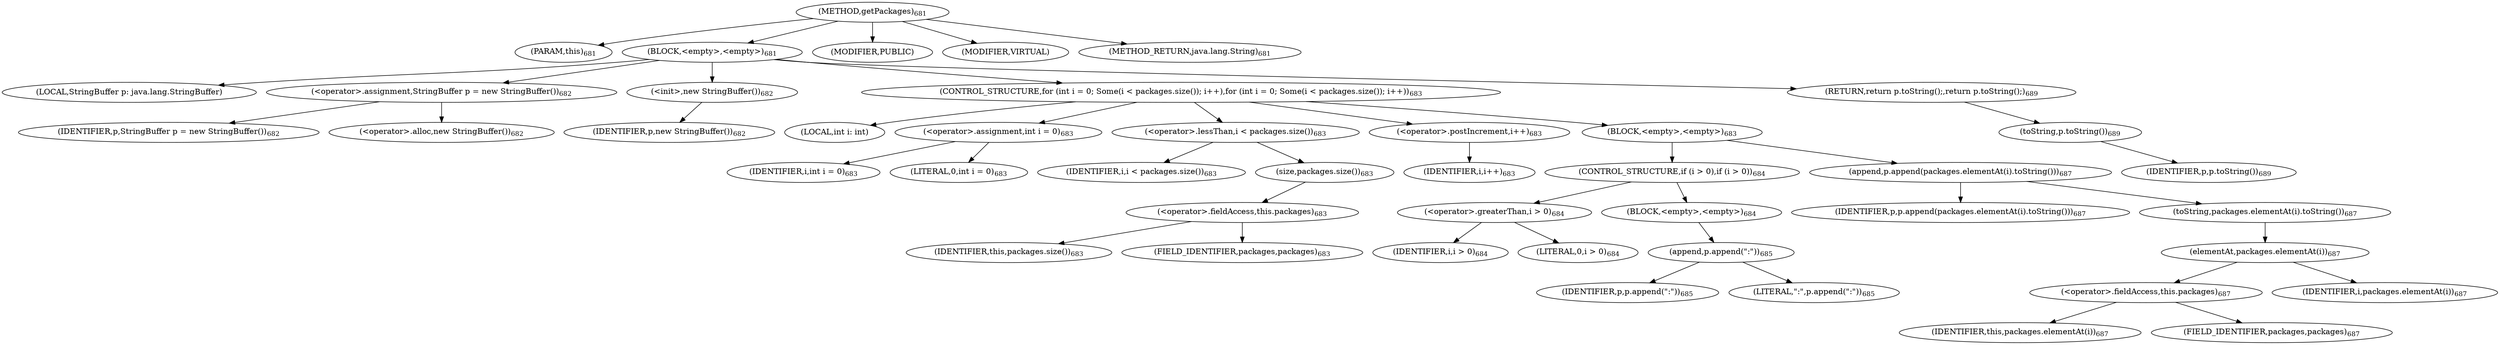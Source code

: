 digraph "getPackages" {  
"2203" [label = <(METHOD,getPackages)<SUB>681</SUB>> ]
"2204" [label = <(PARAM,this)<SUB>681</SUB>> ]
"2205" [label = <(BLOCK,&lt;empty&gt;,&lt;empty&gt;)<SUB>681</SUB>> ]
"228" [label = <(LOCAL,StringBuffer p: java.lang.StringBuffer)> ]
"2206" [label = <(&lt;operator&gt;.assignment,StringBuffer p = new StringBuffer())<SUB>682</SUB>> ]
"2207" [label = <(IDENTIFIER,p,StringBuffer p = new StringBuffer())<SUB>682</SUB>> ]
"2208" [label = <(&lt;operator&gt;.alloc,new StringBuffer())<SUB>682</SUB>> ]
"2209" [label = <(&lt;init&gt;,new StringBuffer())<SUB>682</SUB>> ]
"227" [label = <(IDENTIFIER,p,new StringBuffer())<SUB>682</SUB>> ]
"2210" [label = <(CONTROL_STRUCTURE,for (int i = 0; Some(i &lt; packages.size()); i++),for (int i = 0; Some(i &lt; packages.size()); i++))<SUB>683</SUB>> ]
"2211" [label = <(LOCAL,int i: int)> ]
"2212" [label = <(&lt;operator&gt;.assignment,int i = 0)<SUB>683</SUB>> ]
"2213" [label = <(IDENTIFIER,i,int i = 0)<SUB>683</SUB>> ]
"2214" [label = <(LITERAL,0,int i = 0)<SUB>683</SUB>> ]
"2215" [label = <(&lt;operator&gt;.lessThan,i &lt; packages.size())<SUB>683</SUB>> ]
"2216" [label = <(IDENTIFIER,i,i &lt; packages.size())<SUB>683</SUB>> ]
"2217" [label = <(size,packages.size())<SUB>683</SUB>> ]
"2218" [label = <(&lt;operator&gt;.fieldAccess,this.packages)<SUB>683</SUB>> ]
"2219" [label = <(IDENTIFIER,this,packages.size())<SUB>683</SUB>> ]
"2220" [label = <(FIELD_IDENTIFIER,packages,packages)<SUB>683</SUB>> ]
"2221" [label = <(&lt;operator&gt;.postIncrement,i++)<SUB>683</SUB>> ]
"2222" [label = <(IDENTIFIER,i,i++)<SUB>683</SUB>> ]
"2223" [label = <(BLOCK,&lt;empty&gt;,&lt;empty&gt;)<SUB>683</SUB>> ]
"2224" [label = <(CONTROL_STRUCTURE,if (i &gt; 0),if (i &gt; 0))<SUB>684</SUB>> ]
"2225" [label = <(&lt;operator&gt;.greaterThan,i &gt; 0)<SUB>684</SUB>> ]
"2226" [label = <(IDENTIFIER,i,i &gt; 0)<SUB>684</SUB>> ]
"2227" [label = <(LITERAL,0,i &gt; 0)<SUB>684</SUB>> ]
"2228" [label = <(BLOCK,&lt;empty&gt;,&lt;empty&gt;)<SUB>684</SUB>> ]
"2229" [label = <(append,p.append(&quot;:&quot;))<SUB>685</SUB>> ]
"2230" [label = <(IDENTIFIER,p,p.append(&quot;:&quot;))<SUB>685</SUB>> ]
"2231" [label = <(LITERAL,&quot;:&quot;,p.append(&quot;:&quot;))<SUB>685</SUB>> ]
"2232" [label = <(append,p.append(packages.elementAt(i).toString()))<SUB>687</SUB>> ]
"2233" [label = <(IDENTIFIER,p,p.append(packages.elementAt(i).toString()))<SUB>687</SUB>> ]
"2234" [label = <(toString,packages.elementAt(i).toString())<SUB>687</SUB>> ]
"2235" [label = <(elementAt,packages.elementAt(i))<SUB>687</SUB>> ]
"2236" [label = <(&lt;operator&gt;.fieldAccess,this.packages)<SUB>687</SUB>> ]
"2237" [label = <(IDENTIFIER,this,packages.elementAt(i))<SUB>687</SUB>> ]
"2238" [label = <(FIELD_IDENTIFIER,packages,packages)<SUB>687</SUB>> ]
"2239" [label = <(IDENTIFIER,i,packages.elementAt(i))<SUB>687</SUB>> ]
"2240" [label = <(RETURN,return p.toString();,return p.toString();)<SUB>689</SUB>> ]
"2241" [label = <(toString,p.toString())<SUB>689</SUB>> ]
"2242" [label = <(IDENTIFIER,p,p.toString())<SUB>689</SUB>> ]
"2243" [label = <(MODIFIER,PUBLIC)> ]
"2244" [label = <(MODIFIER,VIRTUAL)> ]
"2245" [label = <(METHOD_RETURN,java.lang.String)<SUB>681</SUB>> ]
  "2203" -> "2204" 
  "2203" -> "2205" 
  "2203" -> "2243" 
  "2203" -> "2244" 
  "2203" -> "2245" 
  "2205" -> "228" 
  "2205" -> "2206" 
  "2205" -> "2209" 
  "2205" -> "2210" 
  "2205" -> "2240" 
  "2206" -> "2207" 
  "2206" -> "2208" 
  "2209" -> "227" 
  "2210" -> "2211" 
  "2210" -> "2212" 
  "2210" -> "2215" 
  "2210" -> "2221" 
  "2210" -> "2223" 
  "2212" -> "2213" 
  "2212" -> "2214" 
  "2215" -> "2216" 
  "2215" -> "2217" 
  "2217" -> "2218" 
  "2218" -> "2219" 
  "2218" -> "2220" 
  "2221" -> "2222" 
  "2223" -> "2224" 
  "2223" -> "2232" 
  "2224" -> "2225" 
  "2224" -> "2228" 
  "2225" -> "2226" 
  "2225" -> "2227" 
  "2228" -> "2229" 
  "2229" -> "2230" 
  "2229" -> "2231" 
  "2232" -> "2233" 
  "2232" -> "2234" 
  "2234" -> "2235" 
  "2235" -> "2236" 
  "2235" -> "2239" 
  "2236" -> "2237" 
  "2236" -> "2238" 
  "2240" -> "2241" 
  "2241" -> "2242" 
}
